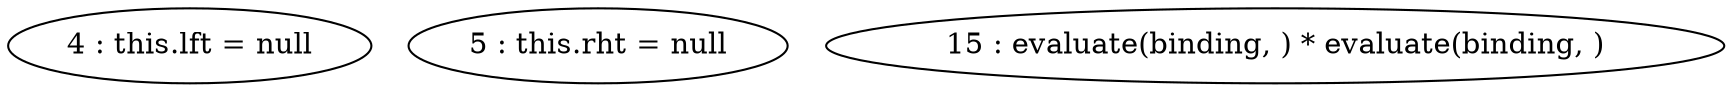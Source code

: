 digraph G {
"4 : this.lft = null"
"5 : this.rht = null"
"15 : evaluate(binding, ) * evaluate(binding, )"
}